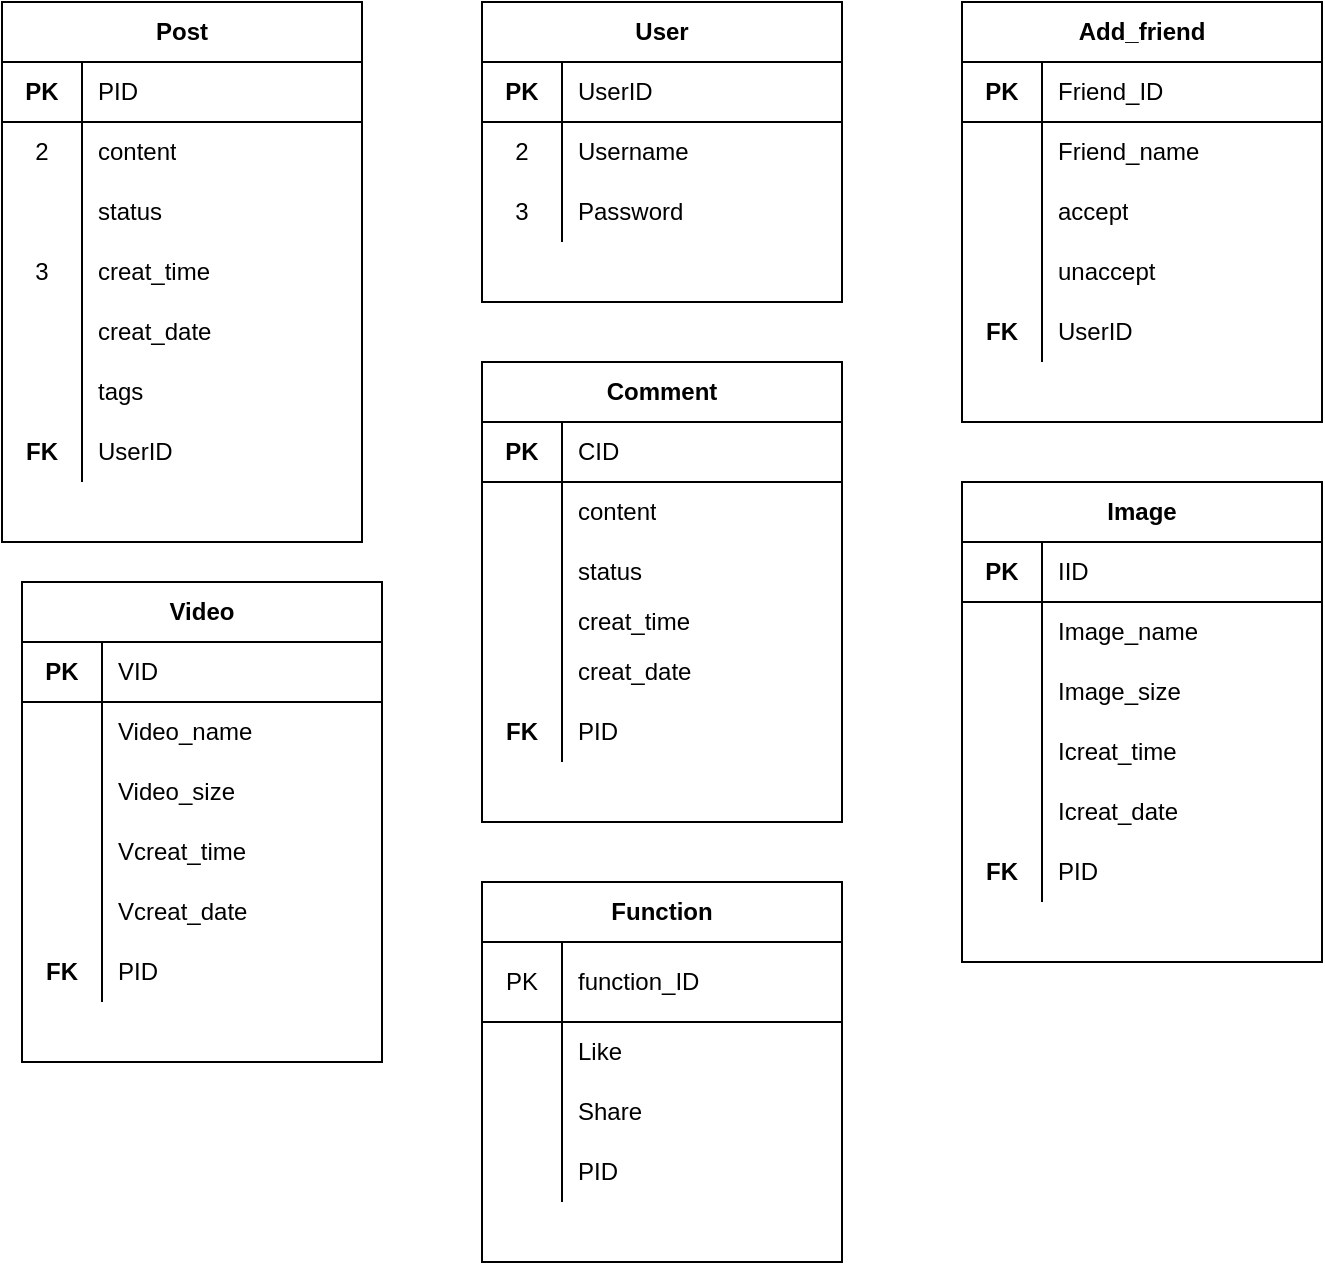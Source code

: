 <mxfile version="14.6.13" type="device"><diagram id="3xN2yFcXt78XWluhlziT" name="Page-1"><mxGraphModel dx="768" dy="482" grid="1" gridSize="10" guides="1" tooltips="1" connect="1" arrows="1" fold="1" page="1" pageScale="1" pageWidth="850" pageHeight="1100" math="0" shadow="0"><root><mxCell id="0"/><mxCell id="1" parent="0"/><mxCell id="RO4J7XN11IyfIXRQSNno-1" value="User" style="shape=table;html=1;whiteSpace=wrap;startSize=30;container=1;collapsible=0;childLayout=tableLayout;fixedRows=1;rowLines=0;fontStyle=1;align=center;" parent="1" vertex="1"><mxGeometry x="270" y="70" width="180" height="150" as="geometry"/></mxCell><mxCell id="RO4J7XN11IyfIXRQSNno-2" value="" style="shape=partialRectangle;html=1;whiteSpace=wrap;collapsible=0;dropTarget=0;pointerEvents=0;fillColor=none;top=0;left=0;bottom=1;right=0;points=[[0,0.5],[1,0.5]];portConstraint=eastwest;" parent="RO4J7XN11IyfIXRQSNno-1" vertex="1"><mxGeometry y="30" width="180" height="30" as="geometry"/></mxCell><mxCell id="RO4J7XN11IyfIXRQSNno-3" value="&lt;b&gt;PK&lt;/b&gt;" style="shape=partialRectangle;html=1;whiteSpace=wrap;connectable=0;fillColor=none;top=0;left=0;bottom=0;right=0;overflow=hidden;" parent="RO4J7XN11IyfIXRQSNno-2" vertex="1"><mxGeometry width="40" height="30" as="geometry"/></mxCell><mxCell id="RO4J7XN11IyfIXRQSNno-4" value="UserID" style="shape=partialRectangle;html=1;whiteSpace=wrap;connectable=0;fillColor=none;top=0;left=0;bottom=0;right=0;align=left;spacingLeft=6;overflow=hidden;" parent="RO4J7XN11IyfIXRQSNno-2" vertex="1"><mxGeometry x="40" width="140" height="30" as="geometry"/></mxCell><mxCell id="RO4J7XN11IyfIXRQSNno-5" value="" style="shape=partialRectangle;html=1;whiteSpace=wrap;collapsible=0;dropTarget=0;pointerEvents=0;fillColor=none;top=0;left=0;bottom=0;right=0;points=[[0,0.5],[1,0.5]];portConstraint=eastwest;" parent="RO4J7XN11IyfIXRQSNno-1" vertex="1"><mxGeometry y="60" width="180" height="30" as="geometry"/></mxCell><mxCell id="RO4J7XN11IyfIXRQSNno-6" value="2" style="shape=partialRectangle;html=1;whiteSpace=wrap;connectable=0;fillColor=none;top=0;left=0;bottom=0;right=0;overflow=hidden;" parent="RO4J7XN11IyfIXRQSNno-5" vertex="1"><mxGeometry width="40" height="30" as="geometry"/></mxCell><mxCell id="RO4J7XN11IyfIXRQSNno-7" value="Username" style="shape=partialRectangle;html=1;whiteSpace=wrap;connectable=0;fillColor=none;top=0;left=0;bottom=0;right=0;align=left;spacingLeft=6;overflow=hidden;" parent="RO4J7XN11IyfIXRQSNno-5" vertex="1"><mxGeometry x="40" width="140" height="30" as="geometry"/></mxCell><mxCell id="RO4J7XN11IyfIXRQSNno-8" value="" style="shape=partialRectangle;html=1;whiteSpace=wrap;collapsible=0;dropTarget=0;pointerEvents=0;fillColor=none;top=0;left=0;bottom=0;right=0;points=[[0,0.5],[1,0.5]];portConstraint=eastwest;" parent="RO4J7XN11IyfIXRQSNno-1" vertex="1"><mxGeometry y="90" width="180" height="30" as="geometry"/></mxCell><mxCell id="RO4J7XN11IyfIXRQSNno-9" value="3" style="shape=partialRectangle;html=1;whiteSpace=wrap;connectable=0;fillColor=none;top=0;left=0;bottom=0;right=0;overflow=hidden;" parent="RO4J7XN11IyfIXRQSNno-8" vertex="1"><mxGeometry width="40" height="30" as="geometry"/></mxCell><mxCell id="RO4J7XN11IyfIXRQSNno-10" value="Password" style="shape=partialRectangle;html=1;whiteSpace=wrap;connectable=0;fillColor=none;top=0;left=0;bottom=0;right=0;align=left;spacingLeft=6;overflow=hidden;" parent="RO4J7XN11IyfIXRQSNno-8" vertex="1"><mxGeometry x="40" width="140" height="30" as="geometry"/></mxCell><mxCell id="RO4J7XN11IyfIXRQSNno-11" value="Post" style="shape=table;html=1;whiteSpace=wrap;startSize=30;container=1;collapsible=0;childLayout=tableLayout;fixedRows=1;rowLines=0;fontStyle=1;align=center;" parent="1" vertex="1"><mxGeometry x="30" y="70" width="180" height="270" as="geometry"/></mxCell><mxCell id="RO4J7XN11IyfIXRQSNno-12" value="" style="shape=partialRectangle;html=1;whiteSpace=wrap;collapsible=0;dropTarget=0;pointerEvents=0;fillColor=none;top=0;left=0;bottom=1;right=0;points=[[0,0.5],[1,0.5]];portConstraint=eastwest;" parent="RO4J7XN11IyfIXRQSNno-11" vertex="1"><mxGeometry y="30" width="180" height="30" as="geometry"/></mxCell><mxCell id="RO4J7XN11IyfIXRQSNno-13" value="&lt;b&gt;PK&lt;/b&gt;" style="shape=partialRectangle;html=1;whiteSpace=wrap;connectable=0;fillColor=none;top=0;left=0;bottom=0;right=0;overflow=hidden;" parent="RO4J7XN11IyfIXRQSNno-12" vertex="1"><mxGeometry width="40" height="30" as="geometry"/></mxCell><mxCell id="RO4J7XN11IyfIXRQSNno-14" value="PID" style="shape=partialRectangle;html=1;whiteSpace=wrap;connectable=0;fillColor=none;top=0;left=0;bottom=0;right=0;align=left;spacingLeft=6;overflow=hidden;" parent="RO4J7XN11IyfIXRQSNno-12" vertex="1"><mxGeometry x="40" width="140" height="30" as="geometry"/></mxCell><mxCell id="RO4J7XN11IyfIXRQSNno-15" value="" style="shape=partialRectangle;html=1;whiteSpace=wrap;collapsible=0;dropTarget=0;pointerEvents=0;fillColor=none;top=0;left=0;bottom=0;right=0;points=[[0,0.5],[1,0.5]];portConstraint=eastwest;" parent="RO4J7XN11IyfIXRQSNno-11" vertex="1"><mxGeometry y="60" width="180" height="30" as="geometry"/></mxCell><mxCell id="RO4J7XN11IyfIXRQSNno-16" value="2" style="shape=partialRectangle;html=1;whiteSpace=wrap;connectable=0;fillColor=none;top=0;left=0;bottom=0;right=0;overflow=hidden;" parent="RO4J7XN11IyfIXRQSNno-15" vertex="1"><mxGeometry width="40" height="30" as="geometry"/></mxCell><mxCell id="RO4J7XN11IyfIXRQSNno-17" value="content" style="shape=partialRectangle;html=1;whiteSpace=wrap;connectable=0;fillColor=none;top=0;left=0;bottom=0;right=0;align=left;spacingLeft=6;overflow=hidden;" parent="RO4J7XN11IyfIXRQSNno-15" vertex="1"><mxGeometry x="40" width="140" height="30" as="geometry"/></mxCell><mxCell id="nugQfzgu770VMzTdFyzg-35" style="shape=partialRectangle;html=1;whiteSpace=wrap;collapsible=0;dropTarget=0;pointerEvents=0;fillColor=none;top=0;left=0;bottom=0;right=0;points=[[0,0.5],[1,0.5]];portConstraint=eastwest;" vertex="1" parent="RO4J7XN11IyfIXRQSNno-11"><mxGeometry y="90" width="180" height="30" as="geometry"/></mxCell><mxCell id="nugQfzgu770VMzTdFyzg-36" style="shape=partialRectangle;html=1;whiteSpace=wrap;connectable=0;fillColor=none;top=0;left=0;bottom=0;right=0;overflow=hidden;" vertex="1" parent="nugQfzgu770VMzTdFyzg-35"><mxGeometry width="40" height="30" as="geometry"/></mxCell><mxCell id="nugQfzgu770VMzTdFyzg-37" value="status" style="shape=partialRectangle;html=1;whiteSpace=wrap;connectable=0;fillColor=none;top=0;left=0;bottom=0;right=0;align=left;spacingLeft=6;overflow=hidden;" vertex="1" parent="nugQfzgu770VMzTdFyzg-35"><mxGeometry x="40" width="140" height="30" as="geometry"/></mxCell><mxCell id="RO4J7XN11IyfIXRQSNno-18" value="" style="shape=partialRectangle;html=1;whiteSpace=wrap;collapsible=0;dropTarget=0;pointerEvents=0;fillColor=none;top=0;left=0;bottom=0;right=0;points=[[0,0.5],[1,0.5]];portConstraint=eastwest;" parent="RO4J7XN11IyfIXRQSNno-11" vertex="1"><mxGeometry y="120" width="180" height="30" as="geometry"/></mxCell><mxCell id="RO4J7XN11IyfIXRQSNno-19" value="3" style="shape=partialRectangle;html=1;whiteSpace=wrap;connectable=0;fillColor=none;top=0;left=0;bottom=0;right=0;overflow=hidden;" parent="RO4J7XN11IyfIXRQSNno-18" vertex="1"><mxGeometry width="40" height="30" as="geometry"/></mxCell><mxCell id="RO4J7XN11IyfIXRQSNno-20" value="creat_time" style="shape=partialRectangle;html=1;whiteSpace=wrap;connectable=0;fillColor=none;top=0;left=0;bottom=0;right=0;align=left;spacingLeft=6;overflow=hidden;" parent="RO4J7XN11IyfIXRQSNno-18" vertex="1"><mxGeometry x="40" width="140" height="30" as="geometry"/></mxCell><mxCell id="RO4J7XN11IyfIXRQSNno-63" style="shape=partialRectangle;html=1;whiteSpace=wrap;collapsible=0;dropTarget=0;pointerEvents=0;fillColor=none;top=0;left=0;bottom=0;right=0;points=[[0,0.5],[1,0.5]];portConstraint=eastwest;" parent="RO4J7XN11IyfIXRQSNno-11" vertex="1"><mxGeometry y="150" width="180" height="30" as="geometry"/></mxCell><mxCell id="RO4J7XN11IyfIXRQSNno-64" value="" style="shape=partialRectangle;html=1;whiteSpace=wrap;connectable=0;fillColor=none;top=0;left=0;bottom=0;right=0;overflow=hidden;" parent="RO4J7XN11IyfIXRQSNno-63" vertex="1"><mxGeometry width="40" height="30" as="geometry"/></mxCell><mxCell id="RO4J7XN11IyfIXRQSNno-65" value="creat_date" style="shape=partialRectangle;html=1;whiteSpace=wrap;connectable=0;fillColor=none;top=0;left=0;bottom=0;right=0;align=left;spacingLeft=6;overflow=hidden;" parent="RO4J7XN11IyfIXRQSNno-63" vertex="1"><mxGeometry x="40" width="140" height="30" as="geometry"/></mxCell><mxCell id="RO4J7XN11IyfIXRQSNno-94" style="shape=partialRectangle;html=1;whiteSpace=wrap;collapsible=0;dropTarget=0;pointerEvents=0;fillColor=none;top=0;left=0;bottom=0;right=0;points=[[0,0.5],[1,0.5]];portConstraint=eastwest;" parent="RO4J7XN11IyfIXRQSNno-11" vertex="1"><mxGeometry y="180" width="180" height="30" as="geometry"/></mxCell><mxCell id="RO4J7XN11IyfIXRQSNno-95" style="shape=partialRectangle;html=1;whiteSpace=wrap;connectable=0;fillColor=none;top=0;left=0;bottom=0;right=0;overflow=hidden;" parent="RO4J7XN11IyfIXRQSNno-94" vertex="1"><mxGeometry width="40" height="30" as="geometry"/></mxCell><mxCell id="RO4J7XN11IyfIXRQSNno-96" value="tags" style="shape=partialRectangle;html=1;whiteSpace=wrap;connectable=0;fillColor=none;top=0;left=0;bottom=0;right=0;align=left;spacingLeft=6;overflow=hidden;" parent="RO4J7XN11IyfIXRQSNno-94" vertex="1"><mxGeometry x="40" width="140" height="30" as="geometry"/></mxCell><mxCell id="RO4J7XN11IyfIXRQSNno-91" style="shape=partialRectangle;html=1;whiteSpace=wrap;collapsible=0;dropTarget=0;pointerEvents=0;fillColor=none;top=0;left=0;bottom=0;right=0;points=[[0,0.5],[1,0.5]];portConstraint=eastwest;" parent="RO4J7XN11IyfIXRQSNno-11" vertex="1"><mxGeometry y="210" width="180" height="30" as="geometry"/></mxCell><mxCell id="RO4J7XN11IyfIXRQSNno-92" value="&lt;b&gt;FK&lt;/b&gt;" style="shape=partialRectangle;html=1;whiteSpace=wrap;connectable=0;fillColor=none;top=0;left=0;bottom=0;right=0;overflow=hidden;" parent="RO4J7XN11IyfIXRQSNno-91" vertex="1"><mxGeometry width="40" height="30" as="geometry"/></mxCell><mxCell id="RO4J7XN11IyfIXRQSNno-93" value="UserID" style="shape=partialRectangle;html=1;whiteSpace=wrap;connectable=0;fillColor=none;top=0;left=0;bottom=0;right=0;align=left;spacingLeft=6;overflow=hidden;" parent="RO4J7XN11IyfIXRQSNno-91" vertex="1"><mxGeometry x="40" width="140" height="30" as="geometry"/></mxCell><mxCell id="RO4J7XN11IyfIXRQSNno-24" value="Add_friend" style="shape=table;html=1;whiteSpace=wrap;startSize=30;container=1;collapsible=0;childLayout=tableLayout;fixedRows=1;rowLines=0;fontStyle=1;align=center;" parent="1" vertex="1"><mxGeometry x="510" y="70" width="180" height="210" as="geometry"/></mxCell><mxCell id="RO4J7XN11IyfIXRQSNno-25" value="" style="shape=partialRectangle;html=1;whiteSpace=wrap;collapsible=0;dropTarget=0;pointerEvents=0;fillColor=none;top=0;left=0;bottom=1;right=0;points=[[0,0.5],[1,0.5]];portConstraint=eastwest;" parent="RO4J7XN11IyfIXRQSNno-24" vertex="1"><mxGeometry y="30" width="180" height="30" as="geometry"/></mxCell><mxCell id="RO4J7XN11IyfIXRQSNno-26" value="&lt;b&gt;PK&lt;/b&gt;" style="shape=partialRectangle;html=1;whiteSpace=wrap;connectable=0;fillColor=none;top=0;left=0;bottom=0;right=0;overflow=hidden;" parent="RO4J7XN11IyfIXRQSNno-25" vertex="1"><mxGeometry width="40" height="30" as="geometry"/></mxCell><mxCell id="RO4J7XN11IyfIXRQSNno-27" value="Friend_ID" style="shape=partialRectangle;html=1;whiteSpace=wrap;connectable=0;fillColor=none;top=0;left=0;bottom=0;right=0;align=left;spacingLeft=6;overflow=hidden;" parent="RO4J7XN11IyfIXRQSNno-25" vertex="1"><mxGeometry x="40" width="140" height="30" as="geometry"/></mxCell><mxCell id="RO4J7XN11IyfIXRQSNno-28" value="" style="shape=partialRectangle;html=1;whiteSpace=wrap;collapsible=0;dropTarget=0;pointerEvents=0;fillColor=none;top=0;left=0;bottom=0;right=0;points=[[0,0.5],[1,0.5]];portConstraint=eastwest;" parent="RO4J7XN11IyfIXRQSNno-24" vertex="1"><mxGeometry y="60" width="180" height="30" as="geometry"/></mxCell><mxCell id="RO4J7XN11IyfIXRQSNno-29" value="" style="shape=partialRectangle;html=1;whiteSpace=wrap;connectable=0;fillColor=none;top=0;left=0;bottom=0;right=0;overflow=hidden;" parent="RO4J7XN11IyfIXRQSNno-28" vertex="1"><mxGeometry width="40" height="30" as="geometry"/></mxCell><mxCell id="RO4J7XN11IyfIXRQSNno-30" value="Friend_name" style="shape=partialRectangle;html=1;whiteSpace=wrap;connectable=0;fillColor=none;top=0;left=0;bottom=0;right=0;align=left;spacingLeft=6;overflow=hidden;" parent="RO4J7XN11IyfIXRQSNno-28" vertex="1"><mxGeometry x="40" width="140" height="30" as="geometry"/></mxCell><mxCell id="RO4J7XN11IyfIXRQSNno-31" value="" style="shape=partialRectangle;html=1;whiteSpace=wrap;collapsible=0;dropTarget=0;pointerEvents=0;fillColor=none;top=0;left=0;bottom=0;right=0;points=[[0,0.5],[1,0.5]];portConstraint=eastwest;" parent="RO4J7XN11IyfIXRQSNno-24" vertex="1"><mxGeometry y="90" width="180" height="30" as="geometry"/></mxCell><mxCell id="RO4J7XN11IyfIXRQSNno-32" value="" style="shape=partialRectangle;html=1;whiteSpace=wrap;connectable=0;fillColor=none;top=0;left=0;bottom=0;right=0;overflow=hidden;" parent="RO4J7XN11IyfIXRQSNno-31" vertex="1"><mxGeometry width="40" height="30" as="geometry"/></mxCell><mxCell id="RO4J7XN11IyfIXRQSNno-33" value="accept" style="shape=partialRectangle;html=1;whiteSpace=wrap;connectable=0;fillColor=none;top=0;left=0;bottom=0;right=0;align=left;spacingLeft=6;overflow=hidden;" parent="RO4J7XN11IyfIXRQSNno-31" vertex="1"><mxGeometry x="40" width="140" height="30" as="geometry"/></mxCell><mxCell id="RO4J7XN11IyfIXRQSNno-85" style="shape=partialRectangle;html=1;whiteSpace=wrap;collapsible=0;dropTarget=0;pointerEvents=0;fillColor=none;top=0;left=0;bottom=0;right=0;points=[[0,0.5],[1,0.5]];portConstraint=eastwest;" parent="RO4J7XN11IyfIXRQSNno-24" vertex="1"><mxGeometry y="120" width="180" height="30" as="geometry"/></mxCell><mxCell id="RO4J7XN11IyfIXRQSNno-86" style="shape=partialRectangle;html=1;whiteSpace=wrap;connectable=0;fillColor=none;top=0;left=0;bottom=0;right=0;overflow=hidden;" parent="RO4J7XN11IyfIXRQSNno-85" vertex="1"><mxGeometry width="40" height="30" as="geometry"/></mxCell><mxCell id="RO4J7XN11IyfIXRQSNno-87" value="unaccept" style="shape=partialRectangle;html=1;whiteSpace=wrap;connectable=0;fillColor=none;top=0;left=0;bottom=0;right=0;align=left;spacingLeft=6;overflow=hidden;" parent="RO4J7XN11IyfIXRQSNno-85" vertex="1"><mxGeometry x="40" width="140" height="30" as="geometry"/></mxCell><mxCell id="RO4J7XN11IyfIXRQSNno-88" style="shape=partialRectangle;html=1;whiteSpace=wrap;collapsible=0;dropTarget=0;pointerEvents=0;fillColor=none;top=0;left=0;bottom=0;right=0;points=[[0,0.5],[1,0.5]];portConstraint=eastwest;" parent="RO4J7XN11IyfIXRQSNno-24" vertex="1"><mxGeometry y="150" width="180" height="30" as="geometry"/></mxCell><mxCell id="RO4J7XN11IyfIXRQSNno-89" value="&lt;b&gt;FK&lt;/b&gt;" style="shape=partialRectangle;html=1;whiteSpace=wrap;connectable=0;fillColor=none;top=0;left=0;bottom=0;right=0;overflow=hidden;" parent="RO4J7XN11IyfIXRQSNno-88" vertex="1"><mxGeometry width="40" height="30" as="geometry"/></mxCell><mxCell id="RO4J7XN11IyfIXRQSNno-90" value="UserID" style="shape=partialRectangle;html=1;whiteSpace=wrap;connectable=0;fillColor=none;top=0;left=0;bottom=0;right=0;align=left;spacingLeft=6;overflow=hidden;" parent="RO4J7XN11IyfIXRQSNno-88" vertex="1"><mxGeometry x="40" width="140" height="30" as="geometry"/></mxCell><mxCell id="RO4J7XN11IyfIXRQSNno-34" value="Comment" style="shape=table;html=1;whiteSpace=wrap;startSize=30;container=1;collapsible=0;childLayout=tableLayout;fixedRows=1;rowLines=0;fontStyle=1;align=center;" parent="1" vertex="1"><mxGeometry x="270" y="250" width="180" height="230" as="geometry"/></mxCell><mxCell id="RO4J7XN11IyfIXRQSNno-35" value="" style="shape=partialRectangle;html=1;whiteSpace=wrap;collapsible=0;dropTarget=0;pointerEvents=0;fillColor=none;top=0;left=0;bottom=1;right=0;points=[[0,0.5],[1,0.5]];portConstraint=eastwest;" parent="RO4J7XN11IyfIXRQSNno-34" vertex="1"><mxGeometry y="30" width="180" height="30" as="geometry"/></mxCell><mxCell id="RO4J7XN11IyfIXRQSNno-36" value="&lt;b&gt;PK&lt;/b&gt;" style="shape=partialRectangle;html=1;whiteSpace=wrap;connectable=0;fillColor=none;top=0;left=0;bottom=0;right=0;overflow=hidden;" parent="RO4J7XN11IyfIXRQSNno-35" vertex="1"><mxGeometry width="40" height="30" as="geometry"/></mxCell><mxCell id="RO4J7XN11IyfIXRQSNno-37" value="CID" style="shape=partialRectangle;html=1;whiteSpace=wrap;connectable=0;fillColor=none;top=0;left=0;bottom=0;right=0;align=left;spacingLeft=6;overflow=hidden;" parent="RO4J7XN11IyfIXRQSNno-35" vertex="1"><mxGeometry x="40" width="140" height="30" as="geometry"/></mxCell><mxCell id="RO4J7XN11IyfIXRQSNno-38" value="" style="shape=partialRectangle;html=1;whiteSpace=wrap;collapsible=0;dropTarget=0;pointerEvents=0;fillColor=none;top=0;left=0;bottom=0;right=0;points=[[0,0.5],[1,0.5]];portConstraint=eastwest;" parent="RO4J7XN11IyfIXRQSNno-34" vertex="1"><mxGeometry y="60" width="180" height="30" as="geometry"/></mxCell><mxCell id="RO4J7XN11IyfIXRQSNno-39" value="" style="shape=partialRectangle;html=1;whiteSpace=wrap;connectable=0;fillColor=none;top=0;left=0;bottom=0;right=0;overflow=hidden;" parent="RO4J7XN11IyfIXRQSNno-38" vertex="1"><mxGeometry width="40" height="30" as="geometry"/></mxCell><mxCell id="RO4J7XN11IyfIXRQSNno-40" value="content" style="shape=partialRectangle;html=1;whiteSpace=wrap;connectable=0;fillColor=none;top=0;left=0;bottom=0;right=0;align=left;spacingLeft=6;overflow=hidden;" parent="RO4J7XN11IyfIXRQSNno-38" vertex="1"><mxGeometry x="40" width="140" height="30" as="geometry"/></mxCell><mxCell id="RO4J7XN11IyfIXRQSNno-57" style="shape=partialRectangle;html=1;whiteSpace=wrap;collapsible=0;dropTarget=0;pointerEvents=0;fillColor=none;top=0;left=0;bottom=0;right=0;points=[[0,0.5],[1,0.5]];portConstraint=eastwest;" parent="RO4J7XN11IyfIXRQSNno-34" vertex="1"><mxGeometry y="90" width="180" height="30" as="geometry"/></mxCell><mxCell id="RO4J7XN11IyfIXRQSNno-58" style="shape=partialRectangle;html=1;whiteSpace=wrap;connectable=0;fillColor=none;top=0;left=0;bottom=0;right=0;overflow=hidden;" parent="RO4J7XN11IyfIXRQSNno-57" vertex="1"><mxGeometry width="40" height="30" as="geometry"/></mxCell><mxCell id="RO4J7XN11IyfIXRQSNno-59" value="status" style="shape=partialRectangle;html=1;whiteSpace=wrap;connectable=0;fillColor=none;top=0;left=0;bottom=0;right=0;align=left;spacingLeft=6;overflow=hidden;" parent="RO4J7XN11IyfIXRQSNno-57" vertex="1"><mxGeometry x="40" width="140" height="30" as="geometry"/></mxCell><mxCell id="RO4J7XN11IyfIXRQSNno-41" value="" style="shape=partialRectangle;html=1;whiteSpace=wrap;collapsible=0;dropTarget=0;pointerEvents=0;fillColor=none;top=0;left=0;bottom=0;right=0;points=[[0,0.5],[1,0.5]];portConstraint=eastwest;" parent="RO4J7XN11IyfIXRQSNno-34" vertex="1"><mxGeometry y="120" width="180" height="20" as="geometry"/></mxCell><mxCell id="RO4J7XN11IyfIXRQSNno-42" value="" style="shape=partialRectangle;html=1;whiteSpace=wrap;connectable=0;fillColor=none;top=0;left=0;bottom=0;right=0;overflow=hidden;" parent="RO4J7XN11IyfIXRQSNno-41" vertex="1"><mxGeometry width="40" height="20" as="geometry"/></mxCell><mxCell id="RO4J7XN11IyfIXRQSNno-43" value="creat_time" style="shape=partialRectangle;html=1;whiteSpace=wrap;connectable=0;fillColor=none;top=0;left=0;bottom=0;right=0;align=left;spacingLeft=6;overflow=hidden;" parent="RO4J7XN11IyfIXRQSNno-41" vertex="1"><mxGeometry x="40" width="140" height="20" as="geometry"/></mxCell><mxCell id="RO4J7XN11IyfIXRQSNno-44" style="shape=partialRectangle;html=1;whiteSpace=wrap;collapsible=0;dropTarget=0;pointerEvents=0;fillColor=none;top=0;left=0;bottom=0;right=0;points=[[0,0.5],[1,0.5]];portConstraint=eastwest;" parent="RO4J7XN11IyfIXRQSNno-34" vertex="1"><mxGeometry y="140" width="180" height="30" as="geometry"/></mxCell><mxCell id="RO4J7XN11IyfIXRQSNno-45" style="shape=partialRectangle;html=1;whiteSpace=wrap;connectable=0;fillColor=none;top=0;left=0;bottom=0;right=0;overflow=hidden;" parent="RO4J7XN11IyfIXRQSNno-44" vertex="1"><mxGeometry width="40" height="30" as="geometry"/></mxCell><mxCell id="RO4J7XN11IyfIXRQSNno-46" value="creat_date" style="shape=partialRectangle;html=1;whiteSpace=wrap;connectable=0;fillColor=none;top=0;left=0;bottom=0;right=0;align=left;spacingLeft=6;overflow=hidden;" parent="RO4J7XN11IyfIXRQSNno-44" vertex="1"><mxGeometry x="40" width="140" height="30" as="geometry"/></mxCell><mxCell id="RO4J7XN11IyfIXRQSNno-60" style="shape=partialRectangle;html=1;whiteSpace=wrap;collapsible=0;dropTarget=0;pointerEvents=0;fillColor=none;top=0;left=0;bottom=0;right=0;points=[[0,0.5],[1,0.5]];portConstraint=eastwest;" parent="RO4J7XN11IyfIXRQSNno-34" vertex="1"><mxGeometry y="170" width="180" height="30" as="geometry"/></mxCell><mxCell id="RO4J7XN11IyfIXRQSNno-61" value="&lt;b&gt;FK&lt;/b&gt;" style="shape=partialRectangle;html=1;whiteSpace=wrap;connectable=0;fillColor=none;top=0;left=0;bottom=0;right=0;overflow=hidden;" parent="RO4J7XN11IyfIXRQSNno-60" vertex="1"><mxGeometry width="40" height="30" as="geometry"/></mxCell><mxCell id="RO4J7XN11IyfIXRQSNno-62" value="PID" style="shape=partialRectangle;html=1;whiteSpace=wrap;connectable=0;fillColor=none;top=0;left=0;bottom=0;right=0;align=left;spacingLeft=6;overflow=hidden;" parent="RO4J7XN11IyfIXRQSNno-60" vertex="1"><mxGeometry x="40" width="140" height="30" as="geometry"/></mxCell><mxCell id="RO4J7XN11IyfIXRQSNno-47" value="Video" style="shape=table;html=1;whiteSpace=wrap;startSize=30;container=1;collapsible=0;childLayout=tableLayout;fixedRows=1;rowLines=0;fontStyle=1;align=center;" parent="1" vertex="1"><mxGeometry x="40" y="360" width="180" height="240" as="geometry"/></mxCell><mxCell id="RO4J7XN11IyfIXRQSNno-48" value="" style="shape=partialRectangle;html=1;whiteSpace=wrap;collapsible=0;dropTarget=0;pointerEvents=0;fillColor=none;top=0;left=0;bottom=1;right=0;points=[[0,0.5],[1,0.5]];portConstraint=eastwest;" parent="RO4J7XN11IyfIXRQSNno-47" vertex="1"><mxGeometry y="30" width="180" height="30" as="geometry"/></mxCell><mxCell id="RO4J7XN11IyfIXRQSNno-49" value="&lt;b&gt;PK&lt;/b&gt;" style="shape=partialRectangle;html=1;whiteSpace=wrap;connectable=0;fillColor=none;top=0;left=0;bottom=0;right=0;overflow=hidden;" parent="RO4J7XN11IyfIXRQSNno-48" vertex="1"><mxGeometry width="40" height="30" as="geometry"/></mxCell><mxCell id="RO4J7XN11IyfIXRQSNno-50" value="VID" style="shape=partialRectangle;html=1;whiteSpace=wrap;connectable=0;fillColor=none;top=0;left=0;bottom=0;right=0;align=left;spacingLeft=6;overflow=hidden;" parent="RO4J7XN11IyfIXRQSNno-48" vertex="1"><mxGeometry x="40" width="140" height="30" as="geometry"/></mxCell><mxCell id="RO4J7XN11IyfIXRQSNno-51" value="" style="shape=partialRectangle;html=1;whiteSpace=wrap;collapsible=0;dropTarget=0;pointerEvents=0;fillColor=none;top=0;left=0;bottom=0;right=0;points=[[0,0.5],[1,0.5]];portConstraint=eastwest;" parent="RO4J7XN11IyfIXRQSNno-47" vertex="1"><mxGeometry y="60" width="180" height="30" as="geometry"/></mxCell><mxCell id="RO4J7XN11IyfIXRQSNno-52" value="" style="shape=partialRectangle;html=1;whiteSpace=wrap;connectable=0;fillColor=none;top=0;left=0;bottom=0;right=0;overflow=hidden;" parent="RO4J7XN11IyfIXRQSNno-51" vertex="1"><mxGeometry width="40" height="30" as="geometry"/></mxCell><mxCell id="RO4J7XN11IyfIXRQSNno-53" value="Video_name" style="shape=partialRectangle;html=1;whiteSpace=wrap;connectable=0;fillColor=none;top=0;left=0;bottom=0;right=0;align=left;spacingLeft=6;overflow=hidden;" parent="RO4J7XN11IyfIXRQSNno-51" vertex="1"><mxGeometry x="40" width="140" height="30" as="geometry"/></mxCell><mxCell id="RO4J7XN11IyfIXRQSNno-54" value="" style="shape=partialRectangle;html=1;whiteSpace=wrap;collapsible=0;dropTarget=0;pointerEvents=0;fillColor=none;top=0;left=0;bottom=0;right=0;points=[[0,0.5],[1,0.5]];portConstraint=eastwest;" parent="RO4J7XN11IyfIXRQSNno-47" vertex="1"><mxGeometry y="90" width="180" height="30" as="geometry"/></mxCell><mxCell id="RO4J7XN11IyfIXRQSNno-55" value="" style="shape=partialRectangle;html=1;whiteSpace=wrap;connectable=0;fillColor=none;top=0;left=0;bottom=0;right=0;overflow=hidden;" parent="RO4J7XN11IyfIXRQSNno-54" vertex="1"><mxGeometry width="40" height="30" as="geometry"/></mxCell><mxCell id="RO4J7XN11IyfIXRQSNno-56" value="Video_size" style="shape=partialRectangle;html=1;whiteSpace=wrap;connectable=0;fillColor=none;top=0;left=0;bottom=0;right=0;align=left;spacingLeft=6;overflow=hidden;" parent="RO4J7XN11IyfIXRQSNno-54" vertex="1"><mxGeometry x="40" width="140" height="30" as="geometry"/></mxCell><mxCell id="RO4J7XN11IyfIXRQSNno-66" style="shape=partialRectangle;html=1;whiteSpace=wrap;collapsible=0;dropTarget=0;pointerEvents=0;fillColor=none;top=0;left=0;bottom=0;right=0;points=[[0,0.5],[1,0.5]];portConstraint=eastwest;" parent="RO4J7XN11IyfIXRQSNno-47" vertex="1"><mxGeometry y="120" width="180" height="30" as="geometry"/></mxCell><mxCell id="RO4J7XN11IyfIXRQSNno-67" style="shape=partialRectangle;html=1;whiteSpace=wrap;connectable=0;fillColor=none;top=0;left=0;bottom=0;right=0;overflow=hidden;" parent="RO4J7XN11IyfIXRQSNno-66" vertex="1"><mxGeometry width="40" height="30" as="geometry"/></mxCell><mxCell id="RO4J7XN11IyfIXRQSNno-68" value="Vcreat_time" style="shape=partialRectangle;html=1;whiteSpace=wrap;connectable=0;fillColor=none;top=0;left=0;bottom=0;right=0;align=left;spacingLeft=6;overflow=hidden;" parent="RO4J7XN11IyfIXRQSNno-66" vertex="1"><mxGeometry x="40" width="140" height="30" as="geometry"/></mxCell><mxCell id="nugQfzgu770VMzTdFyzg-23" style="shape=partialRectangle;html=1;whiteSpace=wrap;collapsible=0;dropTarget=0;pointerEvents=0;fillColor=none;top=0;left=0;bottom=0;right=0;points=[[0,0.5],[1,0.5]];portConstraint=eastwest;" vertex="1" parent="RO4J7XN11IyfIXRQSNno-47"><mxGeometry y="150" width="180" height="30" as="geometry"/></mxCell><mxCell id="nugQfzgu770VMzTdFyzg-24" style="shape=partialRectangle;html=1;whiteSpace=wrap;connectable=0;fillColor=none;top=0;left=0;bottom=0;right=0;overflow=hidden;" vertex="1" parent="nugQfzgu770VMzTdFyzg-23"><mxGeometry width="40" height="30" as="geometry"/></mxCell><mxCell id="nugQfzgu770VMzTdFyzg-25" value="Vcreat_date" style="shape=partialRectangle;html=1;whiteSpace=wrap;connectable=0;fillColor=none;top=0;left=0;bottom=0;right=0;align=left;spacingLeft=6;overflow=hidden;" vertex="1" parent="nugQfzgu770VMzTdFyzg-23"><mxGeometry x="40" width="140" height="30" as="geometry"/></mxCell><mxCell id="RO4J7XN11IyfIXRQSNno-69" style="shape=partialRectangle;html=1;whiteSpace=wrap;collapsible=0;dropTarget=0;pointerEvents=0;fillColor=none;top=0;left=0;bottom=0;right=0;points=[[0,0.5],[1,0.5]];portConstraint=eastwest;" parent="RO4J7XN11IyfIXRQSNno-47" vertex="1"><mxGeometry y="180" width="180" height="30" as="geometry"/></mxCell><mxCell id="RO4J7XN11IyfIXRQSNno-70" value="&lt;b&gt;FK&lt;/b&gt;" style="shape=partialRectangle;html=1;whiteSpace=wrap;connectable=0;fillColor=none;top=0;left=0;bottom=0;right=0;overflow=hidden;" parent="RO4J7XN11IyfIXRQSNno-69" vertex="1"><mxGeometry width="40" height="30" as="geometry"/></mxCell><mxCell id="RO4J7XN11IyfIXRQSNno-71" value="PID" style="shape=partialRectangle;html=1;whiteSpace=wrap;connectable=0;fillColor=none;top=0;left=0;bottom=0;right=0;align=left;spacingLeft=6;overflow=hidden;" parent="RO4J7XN11IyfIXRQSNno-69" vertex="1"><mxGeometry x="40" width="140" height="30" as="geometry"/></mxCell><mxCell id="RO4J7XN11IyfIXRQSNno-72" value="Image" style="shape=table;html=1;whiteSpace=wrap;startSize=30;container=1;collapsible=0;childLayout=tableLayout;fixedRows=1;rowLines=0;fontStyle=1;align=center;" parent="1" vertex="1"><mxGeometry x="510" y="310" width="180" height="240" as="geometry"/></mxCell><mxCell id="RO4J7XN11IyfIXRQSNno-73" value="" style="shape=partialRectangle;html=1;whiteSpace=wrap;collapsible=0;dropTarget=0;pointerEvents=0;fillColor=none;top=0;left=0;bottom=1;right=0;points=[[0,0.5],[1,0.5]];portConstraint=eastwest;" parent="RO4J7XN11IyfIXRQSNno-72" vertex="1"><mxGeometry y="30" width="180" height="30" as="geometry"/></mxCell><mxCell id="RO4J7XN11IyfIXRQSNno-74" value="&lt;b&gt;PK&lt;/b&gt;" style="shape=partialRectangle;html=1;whiteSpace=wrap;connectable=0;fillColor=none;top=0;left=0;bottom=0;right=0;overflow=hidden;" parent="RO4J7XN11IyfIXRQSNno-73" vertex="1"><mxGeometry width="40" height="30" as="geometry"/></mxCell><mxCell id="RO4J7XN11IyfIXRQSNno-75" value="IID" style="shape=partialRectangle;html=1;whiteSpace=wrap;connectable=0;fillColor=none;top=0;left=0;bottom=0;right=0;align=left;spacingLeft=6;overflow=hidden;" parent="RO4J7XN11IyfIXRQSNno-73" vertex="1"><mxGeometry x="40" width="140" height="30" as="geometry"/></mxCell><mxCell id="RO4J7XN11IyfIXRQSNno-76" value="" style="shape=partialRectangle;html=1;whiteSpace=wrap;collapsible=0;dropTarget=0;pointerEvents=0;fillColor=none;top=0;left=0;bottom=0;right=0;points=[[0,0.5],[1,0.5]];portConstraint=eastwest;" parent="RO4J7XN11IyfIXRQSNno-72" vertex="1"><mxGeometry y="60" width="180" height="30" as="geometry"/></mxCell><mxCell id="RO4J7XN11IyfIXRQSNno-77" value="" style="shape=partialRectangle;html=1;whiteSpace=wrap;connectable=0;fillColor=none;top=0;left=0;bottom=0;right=0;overflow=hidden;" parent="RO4J7XN11IyfIXRQSNno-76" vertex="1"><mxGeometry width="40" height="30" as="geometry"/></mxCell><mxCell id="RO4J7XN11IyfIXRQSNno-78" value="Image_name" style="shape=partialRectangle;html=1;whiteSpace=wrap;connectable=0;fillColor=none;top=0;left=0;bottom=0;right=0;align=left;spacingLeft=6;overflow=hidden;" parent="RO4J7XN11IyfIXRQSNno-76" vertex="1"><mxGeometry x="40" width="140" height="30" as="geometry"/></mxCell><mxCell id="RO4J7XN11IyfIXRQSNno-79" value="" style="shape=partialRectangle;html=1;whiteSpace=wrap;collapsible=0;dropTarget=0;pointerEvents=0;fillColor=none;top=0;left=0;bottom=0;right=0;points=[[0,0.5],[1,0.5]];portConstraint=eastwest;" parent="RO4J7XN11IyfIXRQSNno-72" vertex="1"><mxGeometry y="90" width="180" height="30" as="geometry"/></mxCell><mxCell id="RO4J7XN11IyfIXRQSNno-80" value="" style="shape=partialRectangle;html=1;whiteSpace=wrap;connectable=0;fillColor=none;top=0;left=0;bottom=0;right=0;overflow=hidden;" parent="RO4J7XN11IyfIXRQSNno-79" vertex="1"><mxGeometry width="40" height="30" as="geometry"/></mxCell><mxCell id="RO4J7XN11IyfIXRQSNno-81" value="Image_size" style="shape=partialRectangle;html=1;whiteSpace=wrap;connectable=0;fillColor=none;top=0;left=0;bottom=0;right=0;align=left;spacingLeft=6;overflow=hidden;" parent="RO4J7XN11IyfIXRQSNno-79" vertex="1"><mxGeometry x="40" width="140" height="30" as="geometry"/></mxCell><mxCell id="RO4J7XN11IyfIXRQSNno-82" style="shape=partialRectangle;html=1;whiteSpace=wrap;collapsible=0;dropTarget=0;pointerEvents=0;fillColor=none;top=0;left=0;bottom=0;right=0;points=[[0,0.5],[1,0.5]];portConstraint=eastwest;" parent="RO4J7XN11IyfIXRQSNno-72" vertex="1"><mxGeometry y="120" width="180" height="30" as="geometry"/></mxCell><mxCell id="RO4J7XN11IyfIXRQSNno-83" style="shape=partialRectangle;html=1;whiteSpace=wrap;connectable=0;fillColor=none;top=0;left=0;bottom=0;right=0;overflow=hidden;" parent="RO4J7XN11IyfIXRQSNno-82" vertex="1"><mxGeometry width="40" height="30" as="geometry"/></mxCell><mxCell id="RO4J7XN11IyfIXRQSNno-84" value="Icreat_time" style="shape=partialRectangle;html=1;whiteSpace=wrap;connectable=0;fillColor=none;top=0;left=0;bottom=0;right=0;align=left;spacingLeft=6;overflow=hidden;" parent="RO4J7XN11IyfIXRQSNno-82" vertex="1"><mxGeometry x="40" width="140" height="30" as="geometry"/></mxCell><mxCell id="nugQfzgu770VMzTdFyzg-20" style="shape=partialRectangle;html=1;whiteSpace=wrap;collapsible=0;dropTarget=0;pointerEvents=0;fillColor=none;top=0;left=0;bottom=0;right=0;points=[[0,0.5],[1,0.5]];portConstraint=eastwest;" vertex="1" parent="RO4J7XN11IyfIXRQSNno-72"><mxGeometry y="150" width="180" height="30" as="geometry"/></mxCell><mxCell id="nugQfzgu770VMzTdFyzg-21" style="shape=partialRectangle;html=1;whiteSpace=wrap;connectable=0;fillColor=none;top=0;left=0;bottom=0;right=0;overflow=hidden;" vertex="1" parent="nugQfzgu770VMzTdFyzg-20"><mxGeometry width="40" height="30" as="geometry"/></mxCell><mxCell id="nugQfzgu770VMzTdFyzg-22" value="Icreat_date" style="shape=partialRectangle;html=1;whiteSpace=wrap;connectable=0;fillColor=none;top=0;left=0;bottom=0;right=0;align=left;spacingLeft=6;overflow=hidden;" vertex="1" parent="nugQfzgu770VMzTdFyzg-20"><mxGeometry x="40" width="140" height="30" as="geometry"/></mxCell><mxCell id="RO4J7XN11IyfIXRQSNno-97" style="shape=partialRectangle;html=1;whiteSpace=wrap;collapsible=0;dropTarget=0;pointerEvents=0;fillColor=none;top=0;left=0;bottom=0;right=0;points=[[0,0.5],[1,0.5]];portConstraint=eastwest;" parent="RO4J7XN11IyfIXRQSNno-72" vertex="1"><mxGeometry y="180" width="180" height="30" as="geometry"/></mxCell><mxCell id="RO4J7XN11IyfIXRQSNno-98" value="&lt;b&gt;FK&lt;/b&gt;" style="shape=partialRectangle;html=1;whiteSpace=wrap;connectable=0;fillColor=none;top=0;left=0;bottom=0;right=0;overflow=hidden;" parent="RO4J7XN11IyfIXRQSNno-97" vertex="1"><mxGeometry width="40" height="30" as="geometry"/></mxCell><mxCell id="RO4J7XN11IyfIXRQSNno-99" value="PID" style="shape=partialRectangle;html=1;whiteSpace=wrap;connectable=0;fillColor=none;top=0;left=0;bottom=0;right=0;align=left;spacingLeft=6;overflow=hidden;" parent="RO4J7XN11IyfIXRQSNno-97" vertex="1"><mxGeometry x="40" width="140" height="30" as="geometry"/></mxCell><mxCell id="nugQfzgu770VMzTdFyzg-1" value="Function" style="shape=table;html=1;whiteSpace=wrap;startSize=30;container=1;collapsible=0;childLayout=tableLayout;fixedRows=1;rowLines=0;fontStyle=1;align=center;" vertex="1" parent="1"><mxGeometry x="270" y="510" width="180" height="190" as="geometry"/></mxCell><mxCell id="nugQfzgu770VMzTdFyzg-2" value="" style="shape=partialRectangle;html=1;whiteSpace=wrap;collapsible=0;dropTarget=0;pointerEvents=0;fillColor=none;top=0;left=0;bottom=1;right=0;points=[[0,0.5],[1,0.5]];portConstraint=eastwest;" vertex="1" parent="nugQfzgu770VMzTdFyzg-1"><mxGeometry y="30" width="180" height="40" as="geometry"/></mxCell><mxCell id="nugQfzgu770VMzTdFyzg-3" value="PK&lt;br&gt;" style="shape=partialRectangle;html=1;whiteSpace=wrap;connectable=0;fillColor=none;top=0;left=0;bottom=0;right=0;overflow=hidden;" vertex="1" parent="nugQfzgu770VMzTdFyzg-2"><mxGeometry width="40" height="40" as="geometry"/></mxCell><mxCell id="nugQfzgu770VMzTdFyzg-4" value="function_ID" style="shape=partialRectangle;html=1;whiteSpace=wrap;connectable=0;fillColor=none;top=0;left=0;bottom=0;right=0;align=left;spacingLeft=6;overflow=hidden;" vertex="1" parent="nugQfzgu770VMzTdFyzg-2"><mxGeometry x="40" width="140" height="40" as="geometry"/></mxCell><mxCell id="nugQfzgu770VMzTdFyzg-5" value="" style="shape=partialRectangle;html=1;whiteSpace=wrap;collapsible=0;dropTarget=0;pointerEvents=0;fillColor=none;top=0;left=0;bottom=0;right=0;points=[[0,0.5],[1,0.5]];portConstraint=eastwest;" vertex="1" parent="nugQfzgu770VMzTdFyzg-1"><mxGeometry y="70" width="180" height="30" as="geometry"/></mxCell><mxCell id="nugQfzgu770VMzTdFyzg-6" value="" style="shape=partialRectangle;html=1;whiteSpace=wrap;connectable=0;fillColor=none;top=0;left=0;bottom=0;right=0;overflow=hidden;" vertex="1" parent="nugQfzgu770VMzTdFyzg-5"><mxGeometry width="40" height="30" as="geometry"/></mxCell><mxCell id="nugQfzgu770VMzTdFyzg-7" value="Like" style="shape=partialRectangle;html=1;whiteSpace=wrap;connectable=0;fillColor=none;top=0;left=0;bottom=0;right=0;align=left;spacingLeft=6;overflow=hidden;" vertex="1" parent="nugQfzgu770VMzTdFyzg-5"><mxGeometry x="40" width="140" height="30" as="geometry"/></mxCell><mxCell id="nugQfzgu770VMzTdFyzg-8" value="" style="shape=partialRectangle;html=1;whiteSpace=wrap;collapsible=0;dropTarget=0;pointerEvents=0;fillColor=none;top=0;left=0;bottom=0;right=0;points=[[0,0.5],[1,0.5]];portConstraint=eastwest;" vertex="1" parent="nugQfzgu770VMzTdFyzg-1"><mxGeometry y="100" width="180" height="30" as="geometry"/></mxCell><mxCell id="nugQfzgu770VMzTdFyzg-9" value="" style="shape=partialRectangle;html=1;whiteSpace=wrap;connectable=0;fillColor=none;top=0;left=0;bottom=0;right=0;overflow=hidden;" vertex="1" parent="nugQfzgu770VMzTdFyzg-8"><mxGeometry width="40" height="30" as="geometry"/></mxCell><mxCell id="nugQfzgu770VMzTdFyzg-10" value="Share" style="shape=partialRectangle;html=1;whiteSpace=wrap;connectable=0;fillColor=none;top=0;left=0;bottom=0;right=0;align=left;spacingLeft=6;overflow=hidden;" vertex="1" parent="nugQfzgu770VMzTdFyzg-8"><mxGeometry x="40" width="140" height="30" as="geometry"/></mxCell><mxCell id="nugQfzgu770VMzTdFyzg-38" style="shape=partialRectangle;html=1;whiteSpace=wrap;collapsible=0;dropTarget=0;pointerEvents=0;fillColor=none;top=0;left=0;bottom=0;right=0;points=[[0,0.5],[1,0.5]];portConstraint=eastwest;" vertex="1" parent="nugQfzgu770VMzTdFyzg-1"><mxGeometry y="130" width="180" height="30" as="geometry"/></mxCell><mxCell id="nugQfzgu770VMzTdFyzg-39" style="shape=partialRectangle;html=1;whiteSpace=wrap;connectable=0;fillColor=none;top=0;left=0;bottom=0;right=0;overflow=hidden;" vertex="1" parent="nugQfzgu770VMzTdFyzg-38"><mxGeometry width="40" height="30" as="geometry"/></mxCell><mxCell id="nugQfzgu770VMzTdFyzg-40" value="PID" style="shape=partialRectangle;html=1;whiteSpace=wrap;connectable=0;fillColor=none;top=0;left=0;bottom=0;right=0;align=left;spacingLeft=6;overflow=hidden;" vertex="1" parent="nugQfzgu770VMzTdFyzg-38"><mxGeometry x="40" width="140" height="30" as="geometry"/></mxCell></root></mxGraphModel></diagram></mxfile>